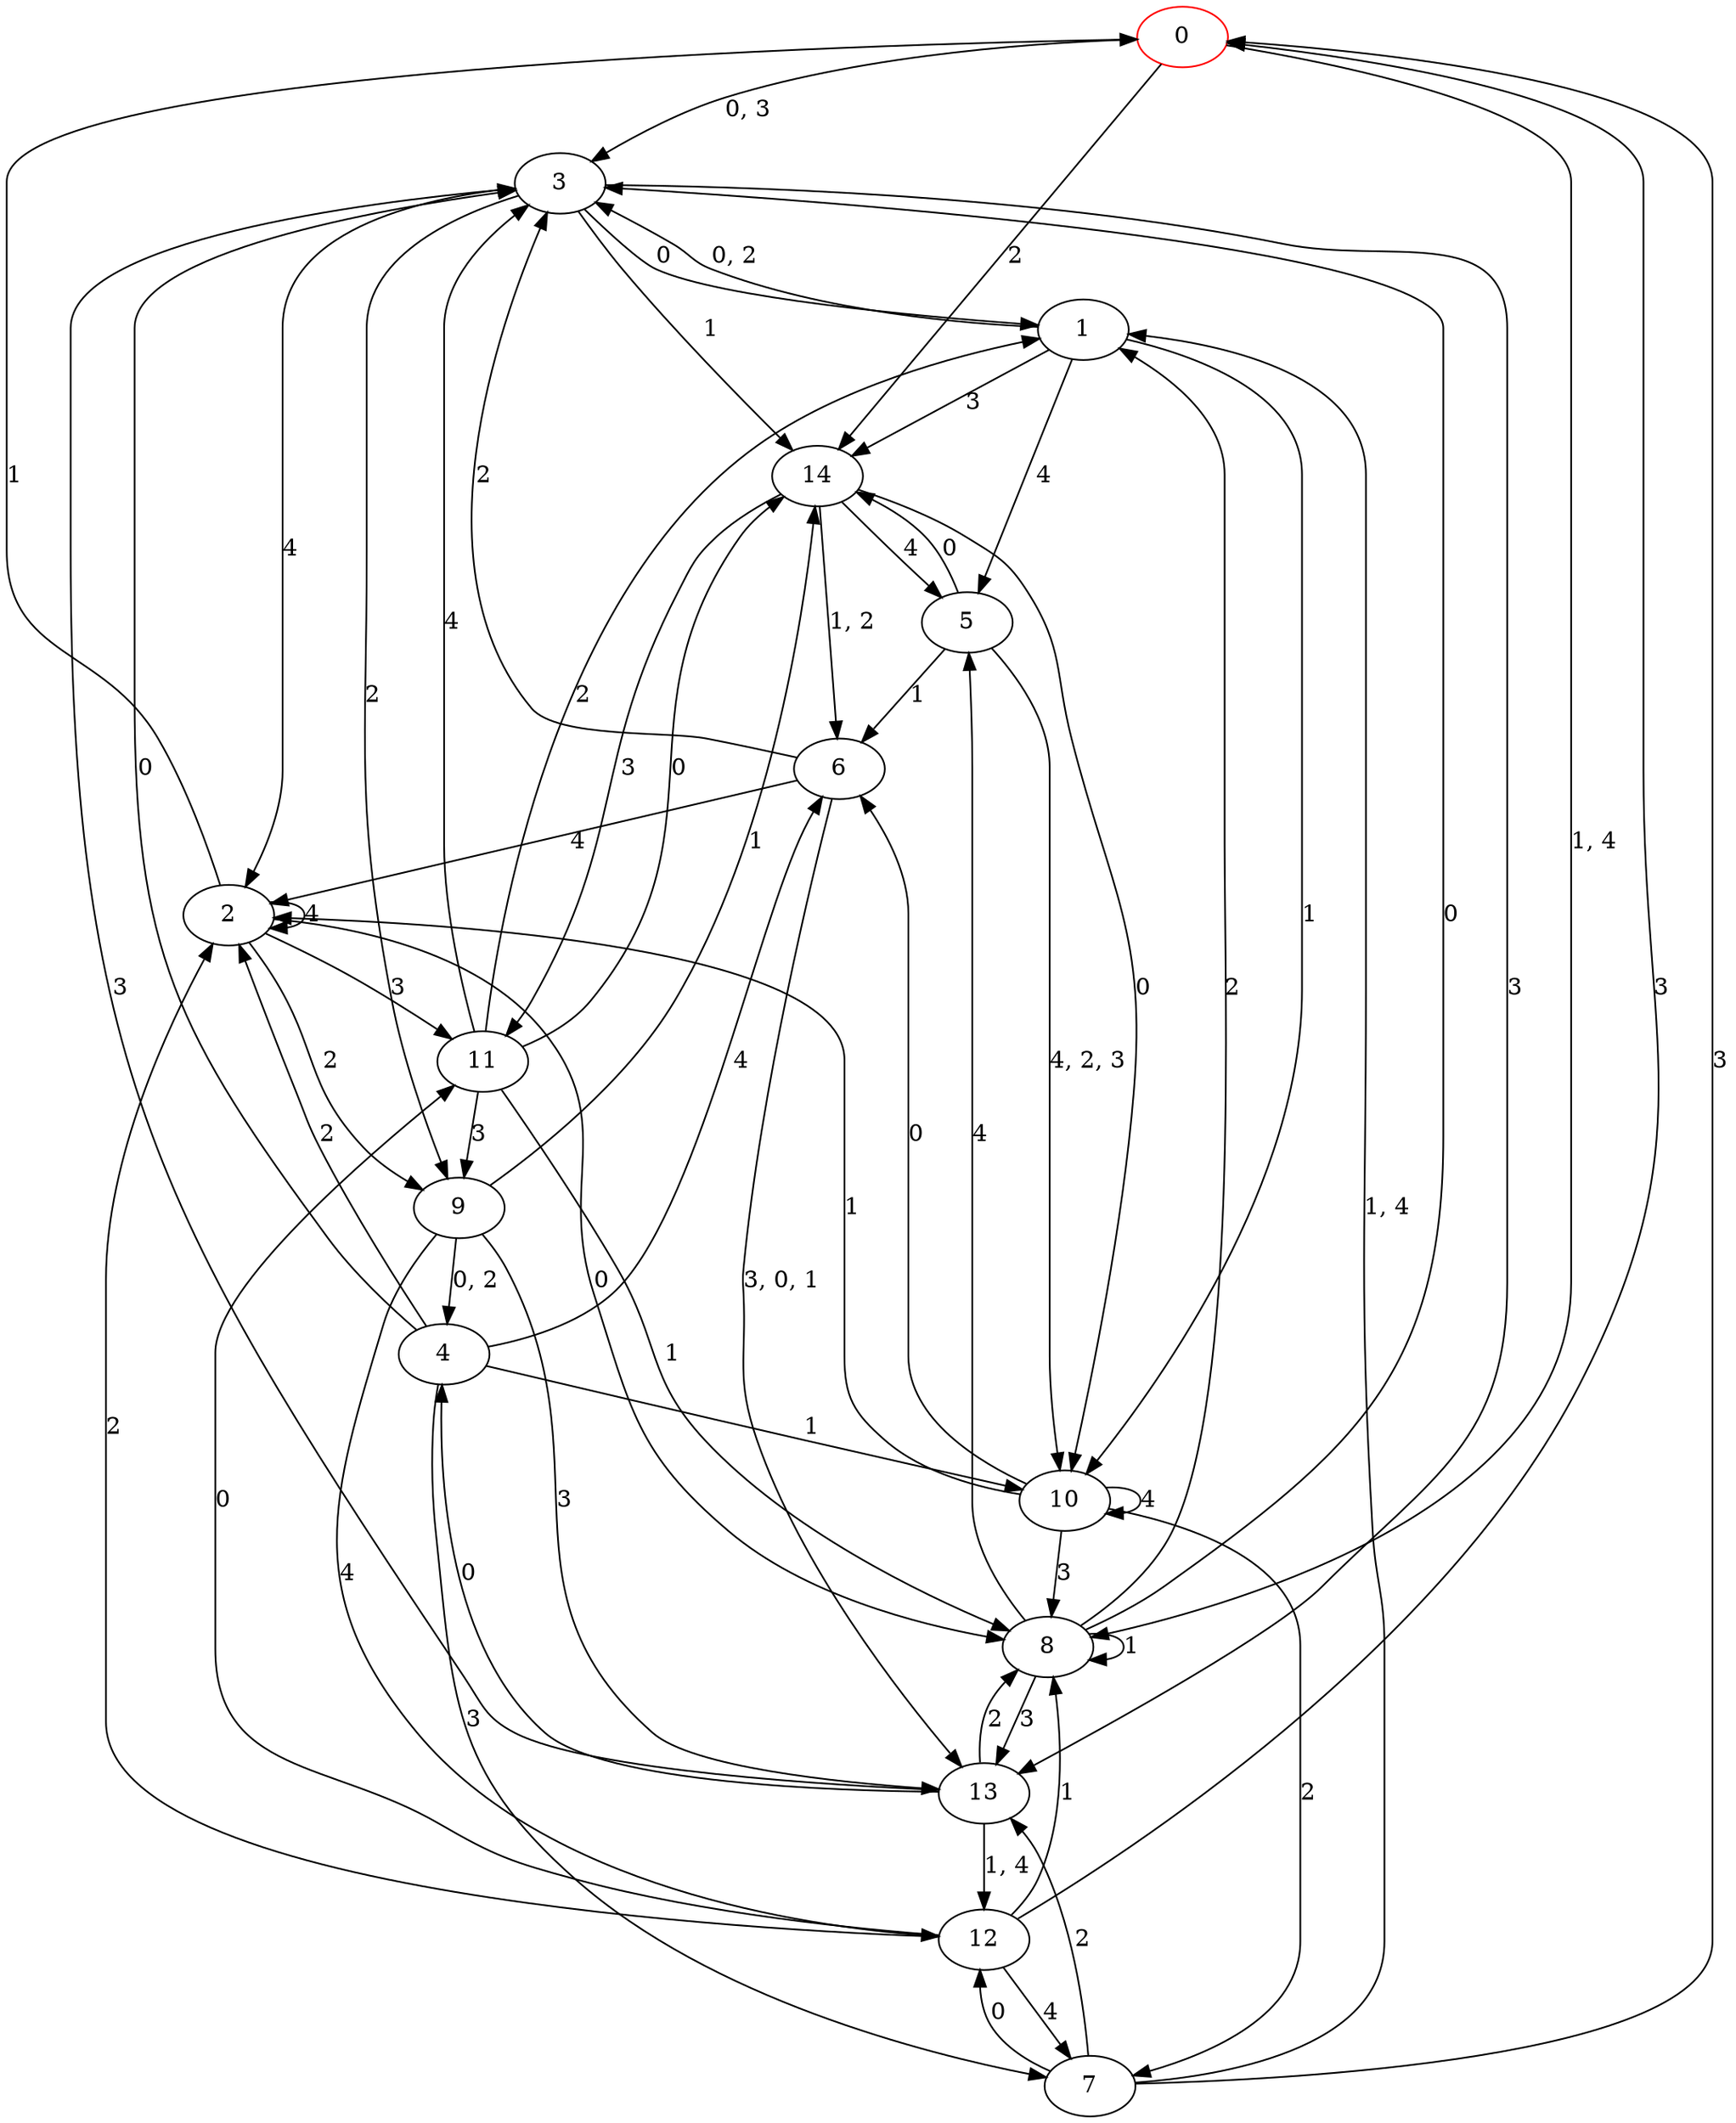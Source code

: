digraph g {
0 [label= "0"] [color="red"];
1 [label= "1"];
2 [label= "2"];
3 [label= "3"];
4 [label= "4"];
5 [label= "5"];
6 [label= "6"];
7 [label= "7"];
8 [label= "8"];
9 [label= "9"];
10 [label= "10"];
11 [label= "11"];
12 [label= "12"];
13 [label= "13"];
14 [label= "14"];
0 -> 14[label= "2"];
1 -> 10[label= "1"];
1 -> 14[label= "3"];
1 -> 5[label= "4"];
2 -> 8[label= "0"];
2 -> 0[label= "1"];
2 -> 9[label= "2"];
2 -> 11[label= "3"];
2 -> 2[label= "4"];
3 -> 1[label= "0"];
3 -> 14[label= "1"];
3 -> 9[label= "2"];
3 -> 13[label= "3"];
3 -> 2[label= "4"];
4 -> 3[label= "0"];
4 -> 10[label= "1"];
4 -> 2[label= "2"];
4 -> 7[label= "3"];
4 -> 6[label= "4"];
5 -> 14[label= "0"];
5 -> 6[label= "1"];
6 -> 3[label= "2"];
6 -> 2[label= "4"];
7 -> 12[label= "0"];
7 -> 13[label= "2"];
7 -> 0[label= "3"];
8 -> 3[label= "0"];
8 -> 8[label= "1"];
8 -> 1[label= "2"];
8 -> 13[label= "3"];
8 -> 5[label= "4"];
9 -> 14[label= "1"];
9 -> 13[label= "3"];
9 -> 12[label= "4"];
10 -> 6[label= "0"];
10 -> 2[label= "1"];
10 -> 7[label= "2"];
10 -> 8[label= "3"];
10 -> 10[label= "4"];
11 -> 14[label= "0"];
11 -> 8[label= "1"];
11 -> 1[label= "2"];
11 -> 9[label= "3"];
11 -> 3[label= "4"];
12 -> 11[label= "0"];
12 -> 8[label= "1"];
12 -> 2[label= "2"];
12 -> 0[label= "3"];
12 -> 7[label= "4"];
13 -> 4[label= "0"];
13 -> 8[label= "2"];
13 -> 3[label= "3"];
14 -> 10[label= "0"];
14 -> 11[label= "3"];
14 -> 5[label= "4"];
0 -> 3[label= "0, 3"];
0 -> 8[label= "1, 4"];
1 -> 3[label= "0, 2"];
5 -> 10[label= "4, 2, 3"];
6 -> 13[label= "3, 0, 1"];
7 -> 1[label= "1, 4"];
9 -> 4[label= "0, 2"];
13 -> 12[label= "1, 4"];
14 -> 6[label= "1, 2"];
}
